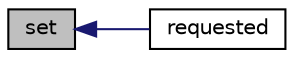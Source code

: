 digraph "set"
{
  bgcolor="transparent";
  edge [fontname="Helvetica",fontsize="10",labelfontname="Helvetica",labelfontsize="10"];
  node [fontname="Helvetica",fontsize="10",shape=record];
  rankdir="LR";
  Node1 [label="set",height=0.2,width=0.4,color="black", fillcolor="grey75", style="filled" fontcolor="black"];
  Node1 -> Node2 [dir="back",color="midnightblue",fontsize="10",style="solid",fontname="Helvetica"];
  Node2 [label="requested",height=0.2,width=0.4,color="black",URL="$classFoam_1_1sigFpe.html#af88c8ce6911c08cf5f2c4bba660a600b",tooltip="Check if SIGFPE signals handler is to be enabled. "];
}
